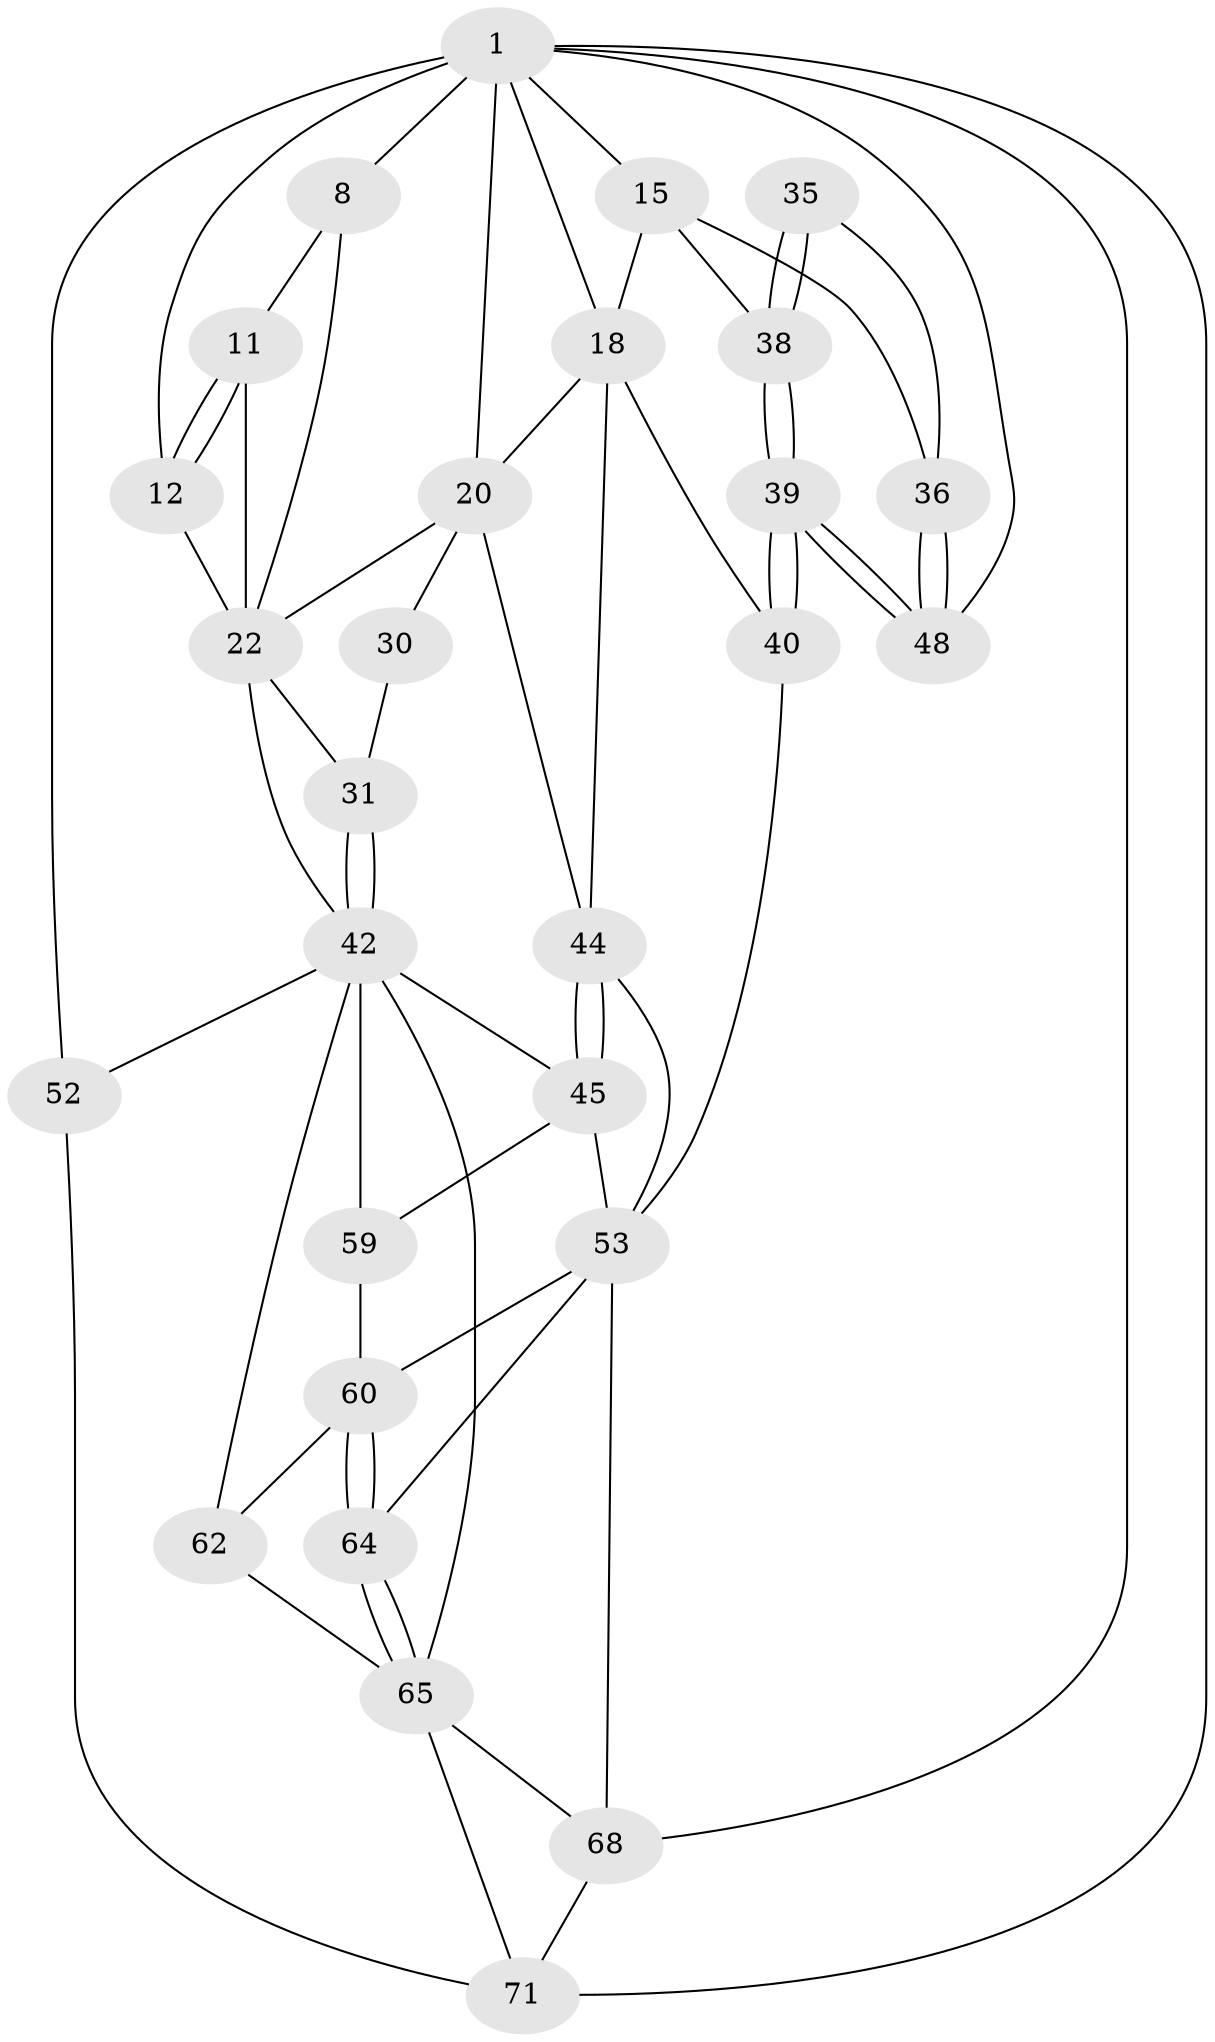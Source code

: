 // original degree distribution, {3: 0.05555555555555555, 6: 0.20833333333333334, 5: 0.5555555555555556, 4: 0.18055555555555555}
// Generated by graph-tools (version 1.1) at 2025/21/03/04/25 18:21:22]
// undirected, 28 vertices, 65 edges
graph export_dot {
graph [start="1"]
  node [color=gray90,style=filled];
  1 [pos="+0.5708825756955032+0",super="+2+5"];
  8 [pos="+0.3036662442004531+0.12255763221610949",super="+13+9"];
  11 [pos="+0+0.11354780392359108",super="+24"];
  12 [pos="+0+0.05504450303726316"];
  15 [pos="+1+0.165177055854175",super="+16"];
  18 [pos="+0.5316140840247023+0.36412495207208323",super="+19+29"];
  20 [pos="+0.32255377221959797+0.14684403540588412",super="+21+23"];
  22 [pos="+0.20344819580634374+0.3171455913991053",super="+25"];
  30 [pos="+0.3365682051715943+0.38698273525266064"];
  31 [pos="+0.1509306013929927+0.4604200328875285",super="+32"];
  35 [pos="+0.8867528275573229+0.39013805586867667"];
  36 [pos="+1+0.24715842862872683"];
  38 [pos="+0.822627226589089+0.48227113169980396"];
  39 [pos="+0.850361034385781+0.7441415648288582"];
  40 [pos="+0.6753275905541318+0.6437826505426842"];
  42 [pos="+0.15011298350729776+0.5656445804367111",super="+46+43"];
  44 [pos="+0.3151751303011962+0.5268642241111495",super="+47"];
  45 [pos="+0.28889342020111075+0.5540560345370107",super="+55"];
  48 [pos="+1+0.923297710453598"];
  52 [pos="+0+1"];
  53 [pos="+0.4217875772607829+0.7213748556031676",super="+54+56"];
  59 [pos="+0.24915154139393358+0.7283557072018961"];
  60 [pos="+0.3319463367744596+0.7734148990612237",super="+61"];
  62 [pos="+0.1949716149316699+0.8627710213384617"];
  64 [pos="+0.3324699458437959+0.8619375368921647"];
  65 [pos="+0.22285056193752142+0.9375452725220923",super="+66"];
  68 [pos="+0.5227826089061842+0.9425250681196485",super="+70"];
  71 [pos="+0.2236127469593875+1",super="+72"];
  1 -- 68;
  1 -- 12;
  1 -- 15 [weight=2];
  1 -- 48;
  1 -- 52 [weight=2];
  1 -- 8 [weight=2];
  1 -- 18;
  1 -- 20;
  1 -- 71;
  8 -- 22;
  8 -- 11 [weight=2];
  11 -- 12;
  11 -- 12;
  11 -- 22;
  12 -- 22;
  15 -- 36;
  15 -- 18 [weight=2];
  15 -- 38;
  18 -- 40;
  18 -- 20;
  18 -- 44;
  20 -- 22;
  20 -- 30 [weight=2];
  20 -- 44;
  22 -- 42;
  22 -- 31 [weight=2];
  30 -- 31;
  31 -- 42;
  31 -- 42;
  35 -- 36;
  35 -- 38;
  35 -- 38;
  36 -- 48;
  36 -- 48;
  38 -- 39;
  38 -- 39;
  39 -- 40;
  39 -- 40;
  39 -- 48;
  39 -- 48;
  40 -- 53;
  42 -- 59;
  42 -- 45;
  42 -- 52;
  42 -- 62;
  42 -- 65;
  44 -- 45;
  44 -- 45;
  44 -- 53;
  45 -- 59;
  45 -- 53;
  52 -- 71;
  53 -- 60;
  53 -- 64;
  53 -- 68;
  59 -- 60;
  60 -- 64;
  60 -- 64;
  60 -- 62;
  62 -- 65;
  64 -- 65;
  64 -- 65;
  65 -- 68;
  65 -- 71;
  68 -- 71;
}
